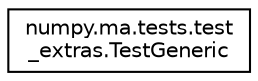 digraph "Graphical Class Hierarchy"
{
 // LATEX_PDF_SIZE
  edge [fontname="Helvetica",fontsize="10",labelfontname="Helvetica",labelfontsize="10"];
  node [fontname="Helvetica",fontsize="10",shape=record];
  rankdir="LR";
  Node0 [label="numpy.ma.tests.test\l_extras.TestGeneric",height=0.2,width=0.4,color="black", fillcolor="white", style="filled",URL="$classnumpy_1_1ma_1_1tests_1_1test__extras_1_1TestGeneric.html",tooltip=" "];
}
